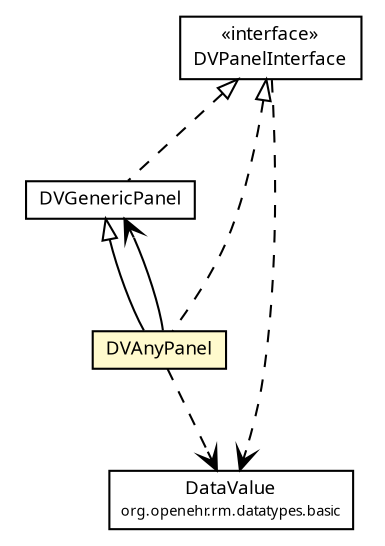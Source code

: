 #!/usr/local/bin/dot
#
# Class diagram 
# Generated by UMLGraph version R5_6 (http://www.umlgraph.org/)
#

digraph G {
	edge [fontname="Trebuchet MS",fontsize=10,labelfontname="Trebuchet MS",labelfontsize=10];
	node [fontname="Trebuchet MS",fontsize=10,shape=plaintext];
	nodesep=0.25;
	ranksep=0.5;
	// se.cambio.cds.openehr.view.panels.DVPanelInterface
	c122280 [label=<<table title="se.cambio.cds.openehr.view.panels.DVPanelInterface" border="0" cellborder="1" cellspacing="0" cellpadding="2" port="p" href="./DVPanelInterface.html">
		<tr><td><table border="0" cellspacing="0" cellpadding="1">
<tr><td align="center" balign="center"> &#171;interface&#187; </td></tr>
<tr><td align="center" balign="center"><font face="Trebuchet MS"> DVPanelInterface </font></td></tr>
		</table></td></tr>
		</table>>, URL="./DVPanelInterface.html", fontname="Trebuchet MS", fontcolor="black", fontsize=9.0];
	// se.cambio.cds.openehr.view.panels.DVGenericPanel
	c122283 [label=<<table title="se.cambio.cds.openehr.view.panels.DVGenericPanel" border="0" cellborder="1" cellspacing="0" cellpadding="2" port="p" href="./DVGenericPanel.html">
		<tr><td><table border="0" cellspacing="0" cellpadding="1">
<tr><td align="center" balign="center"><font face="Trebuchet MS"> DVGenericPanel </font></td></tr>
		</table></td></tr>
		</table>>, URL="./DVGenericPanel.html", fontname="Trebuchet MS", fontcolor="black", fontsize=9.0];
	// se.cambio.cds.openehr.view.panels.DVAnyPanel
	c122292 [label=<<table title="se.cambio.cds.openehr.view.panels.DVAnyPanel" border="0" cellborder="1" cellspacing="0" cellpadding="2" port="p" bgcolor="lemonChiffon" href="./DVAnyPanel.html">
		<tr><td><table border="0" cellspacing="0" cellpadding="1">
<tr><td align="center" balign="center"><font face="Trebuchet MS"> DVAnyPanel </font></td></tr>
		</table></td></tr>
		</table>>, URL="./DVAnyPanel.html", fontname="Trebuchet MS", fontcolor="black", fontsize=9.0];
	//se.cambio.cds.openehr.view.panels.DVGenericPanel implements se.cambio.cds.openehr.view.panels.DVPanelInterface
	c122280:p -> c122283:p [dir=back,arrowtail=empty,style=dashed];
	//se.cambio.cds.openehr.view.panels.DVAnyPanel extends se.cambio.cds.openehr.view.panels.DVGenericPanel
	c122283:p -> c122292:p [dir=back,arrowtail=empty];
	//se.cambio.cds.openehr.view.panels.DVAnyPanel implements se.cambio.cds.openehr.view.panels.DVPanelInterface
	c122280:p -> c122292:p [dir=back,arrowtail=empty,style=dashed];
	// se.cambio.cds.openehr.view.panels.DVAnyPanel NAVASSOC se.cambio.cds.openehr.view.panels.DVGenericPanel
	c122292:p -> c122283:p [taillabel="", label="", headlabel="", fontname="Trebuchet MS", fontcolor="black", fontsize=10.0, color="black", arrowhead=open];
	// se.cambio.cds.openehr.view.panels.DVPanelInterface DEPEND org.openehr.rm.datatypes.basic.DataValue
	c122280:p -> c122451:p [taillabel="", label="", headlabel="", fontname="Trebuchet MS", fontcolor="black", fontsize=10.0, color="black", arrowhead=open, style=dashed];
	// se.cambio.cds.openehr.view.panels.DVAnyPanel DEPEND org.openehr.rm.datatypes.basic.DataValue
	c122292:p -> c122451:p [taillabel="", label="", headlabel="", fontname="Trebuchet MS", fontcolor="black", fontsize=10.0, color="black", arrowhead=open, style=dashed];
	// org.openehr.rm.datatypes.basic.DataValue
	c122451 [label=<<table title="org.openehr.rm.datatypes.basic.DataValue" border="0" cellborder="1" cellspacing="0" cellpadding="2" port="p" href="http://java.sun.com/j2se/1.4.2/docs/api/org/openehr/rm/datatypes/basic/DataValue.html">
		<tr><td><table border="0" cellspacing="0" cellpadding="1">
<tr><td align="center" balign="center"><font face="Trebuchet MS"> DataValue </font></td></tr>
<tr><td align="center" balign="center"><font face="Trebuchet MS" point-size="7.0"> org.openehr.rm.datatypes.basic </font></td></tr>
		</table></td></tr>
		</table>>, URL="http://java.sun.com/j2se/1.4.2/docs/api/org/openehr/rm/datatypes/basic/DataValue.html", fontname="Trebuchet MS", fontcolor="black", fontsize=9.0];
}

